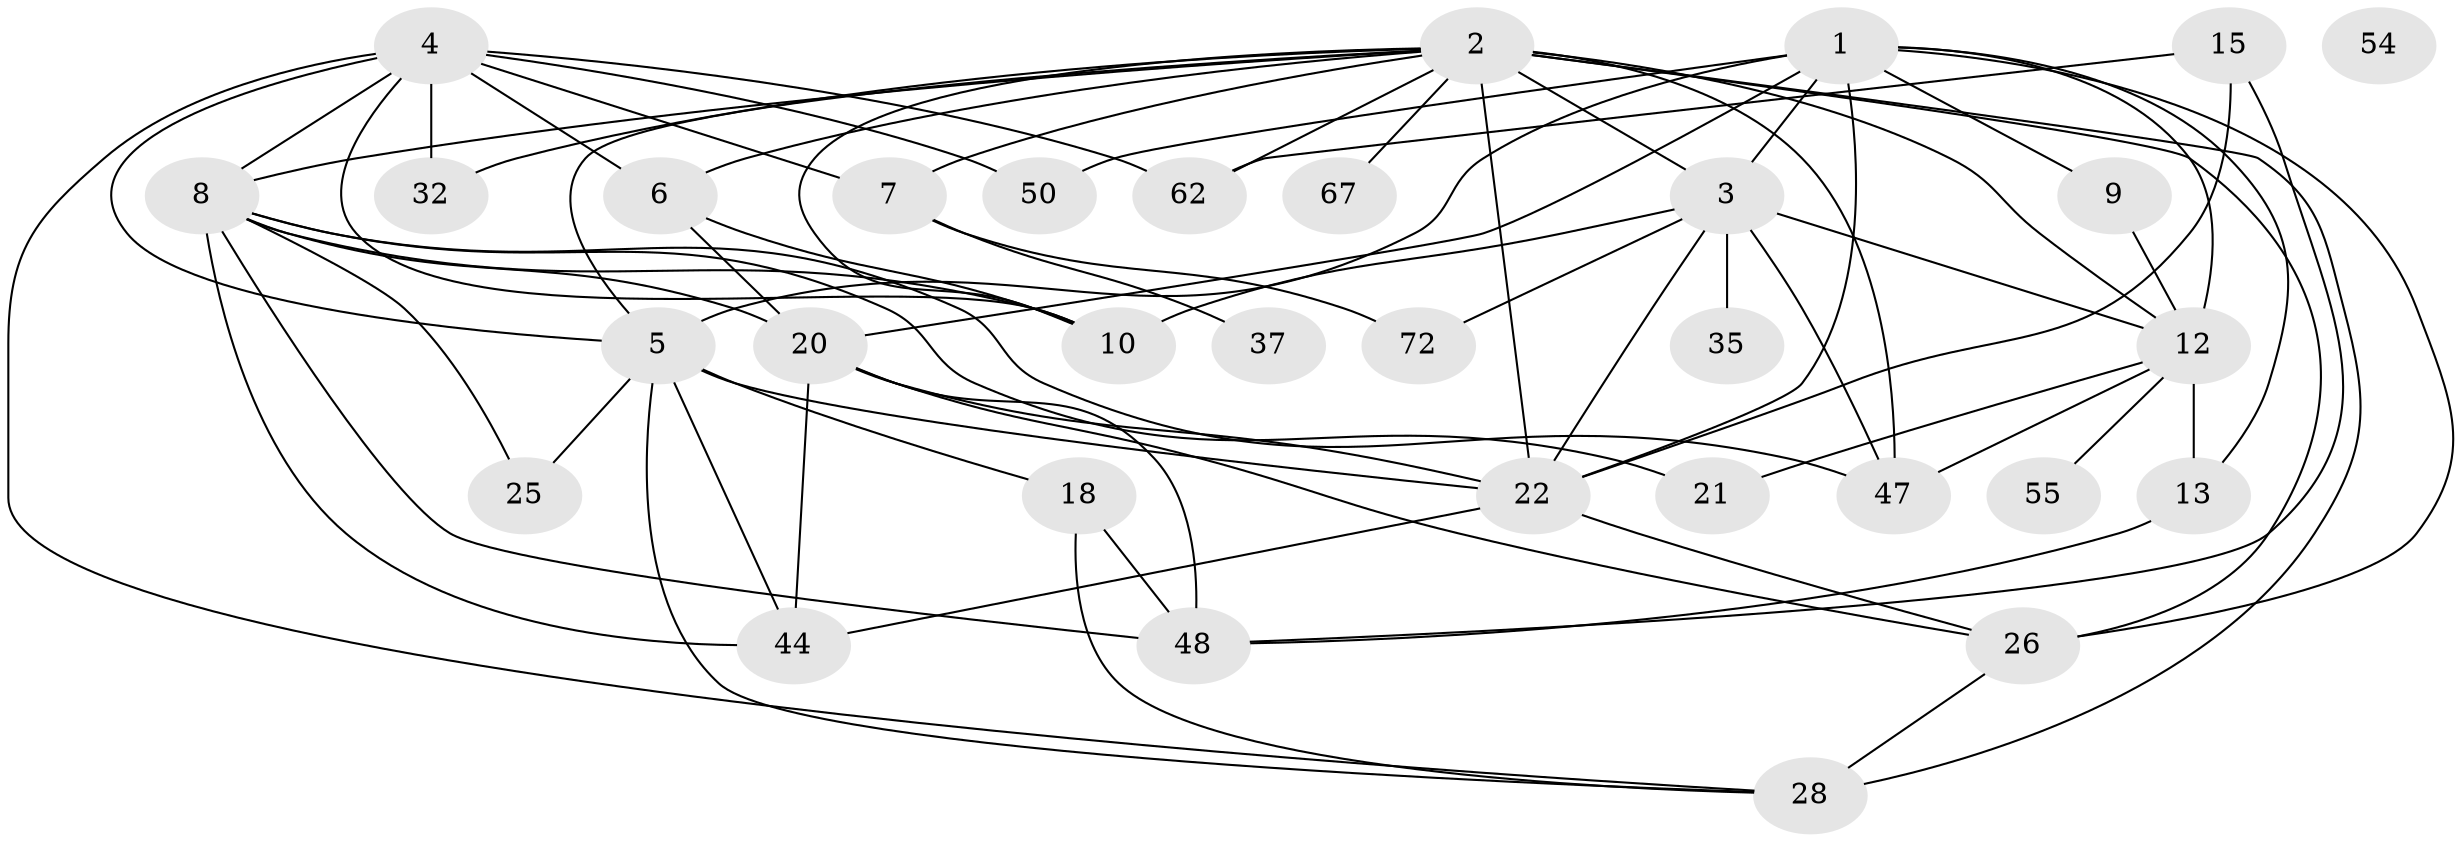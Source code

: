 // original degree distribution, {2: 0.20512820512820512, 3: 0.21794871794871795, 5: 0.1794871794871795, 4: 0.16666666666666666, 1: 0.11538461538461539, 7: 0.02564102564102564, 6: 0.0641025641025641, 8: 0.01282051282051282, 0: 0.01282051282051282}
// Generated by graph-tools (version 1.1) at 2025/16/03/04/25 18:16:32]
// undirected, 32 vertices, 72 edges
graph export_dot {
graph [start="1"]
  node [color=gray90,style=filled];
  1 [super="+17"];
  2 [super="+14+29+24"];
  3 [super="+16"];
  4 [super="+33"];
  5 [super="+11"];
  6 [super="+38"];
  7 [super="+52"];
  8 [super="+49+56"];
  9 [super="+65+68"];
  10 [super="+57+41+19"];
  12 [super="+23+71+51"];
  13;
  15 [super="+34"];
  18 [super="+30"];
  20 [super="+42+45"];
  21;
  22 [super="+60+73"];
  25 [super="+40"];
  26 [super="+46+64"];
  28 [super="+39"];
  32;
  35;
  37;
  44 [super="+70+77"];
  47;
  48 [super="+59"];
  50;
  54;
  55;
  62;
  67;
  72;
  1 -- 9;
  1 -- 12 [weight=2];
  1 -- 13;
  1 -- 50;
  1 -- 5;
  1 -- 26;
  1 -- 20 [weight=2];
  1 -- 22;
  1 -- 3;
  2 -- 3;
  2 -- 67;
  2 -- 28;
  2 -- 12 [weight=2];
  2 -- 6;
  2 -- 26 [weight=3];
  2 -- 10 [weight=2];
  2 -- 32;
  2 -- 5 [weight=2];
  2 -- 7;
  2 -- 47;
  2 -- 22 [weight=2];
  2 -- 62;
  2 -- 8;
  3 -- 10 [weight=2];
  3 -- 22;
  3 -- 35;
  3 -- 72;
  3 -- 12;
  3 -- 47;
  4 -- 32;
  4 -- 5;
  4 -- 6;
  4 -- 7;
  4 -- 8;
  4 -- 10;
  4 -- 50;
  4 -- 62;
  4 -- 28;
  5 -- 18;
  5 -- 25;
  5 -- 44;
  5 -- 28;
  5 -- 22 [weight=2];
  6 -- 10;
  6 -- 20;
  7 -- 37;
  7 -- 72;
  8 -- 20;
  8 -- 21;
  8 -- 47;
  8 -- 25;
  8 -- 48;
  8 -- 10;
  8 -- 44;
  9 -- 12;
  12 -- 13;
  12 -- 21;
  12 -- 47;
  12 -- 55;
  13 -- 48;
  15 -- 62;
  15 -- 48;
  15 -- 22;
  18 -- 48;
  18 -- 28;
  20 -- 48;
  20 -- 22 [weight=2];
  20 -- 26;
  20 -- 44;
  22 -- 26;
  22 -- 44;
  26 -- 28 [weight=2];
}
